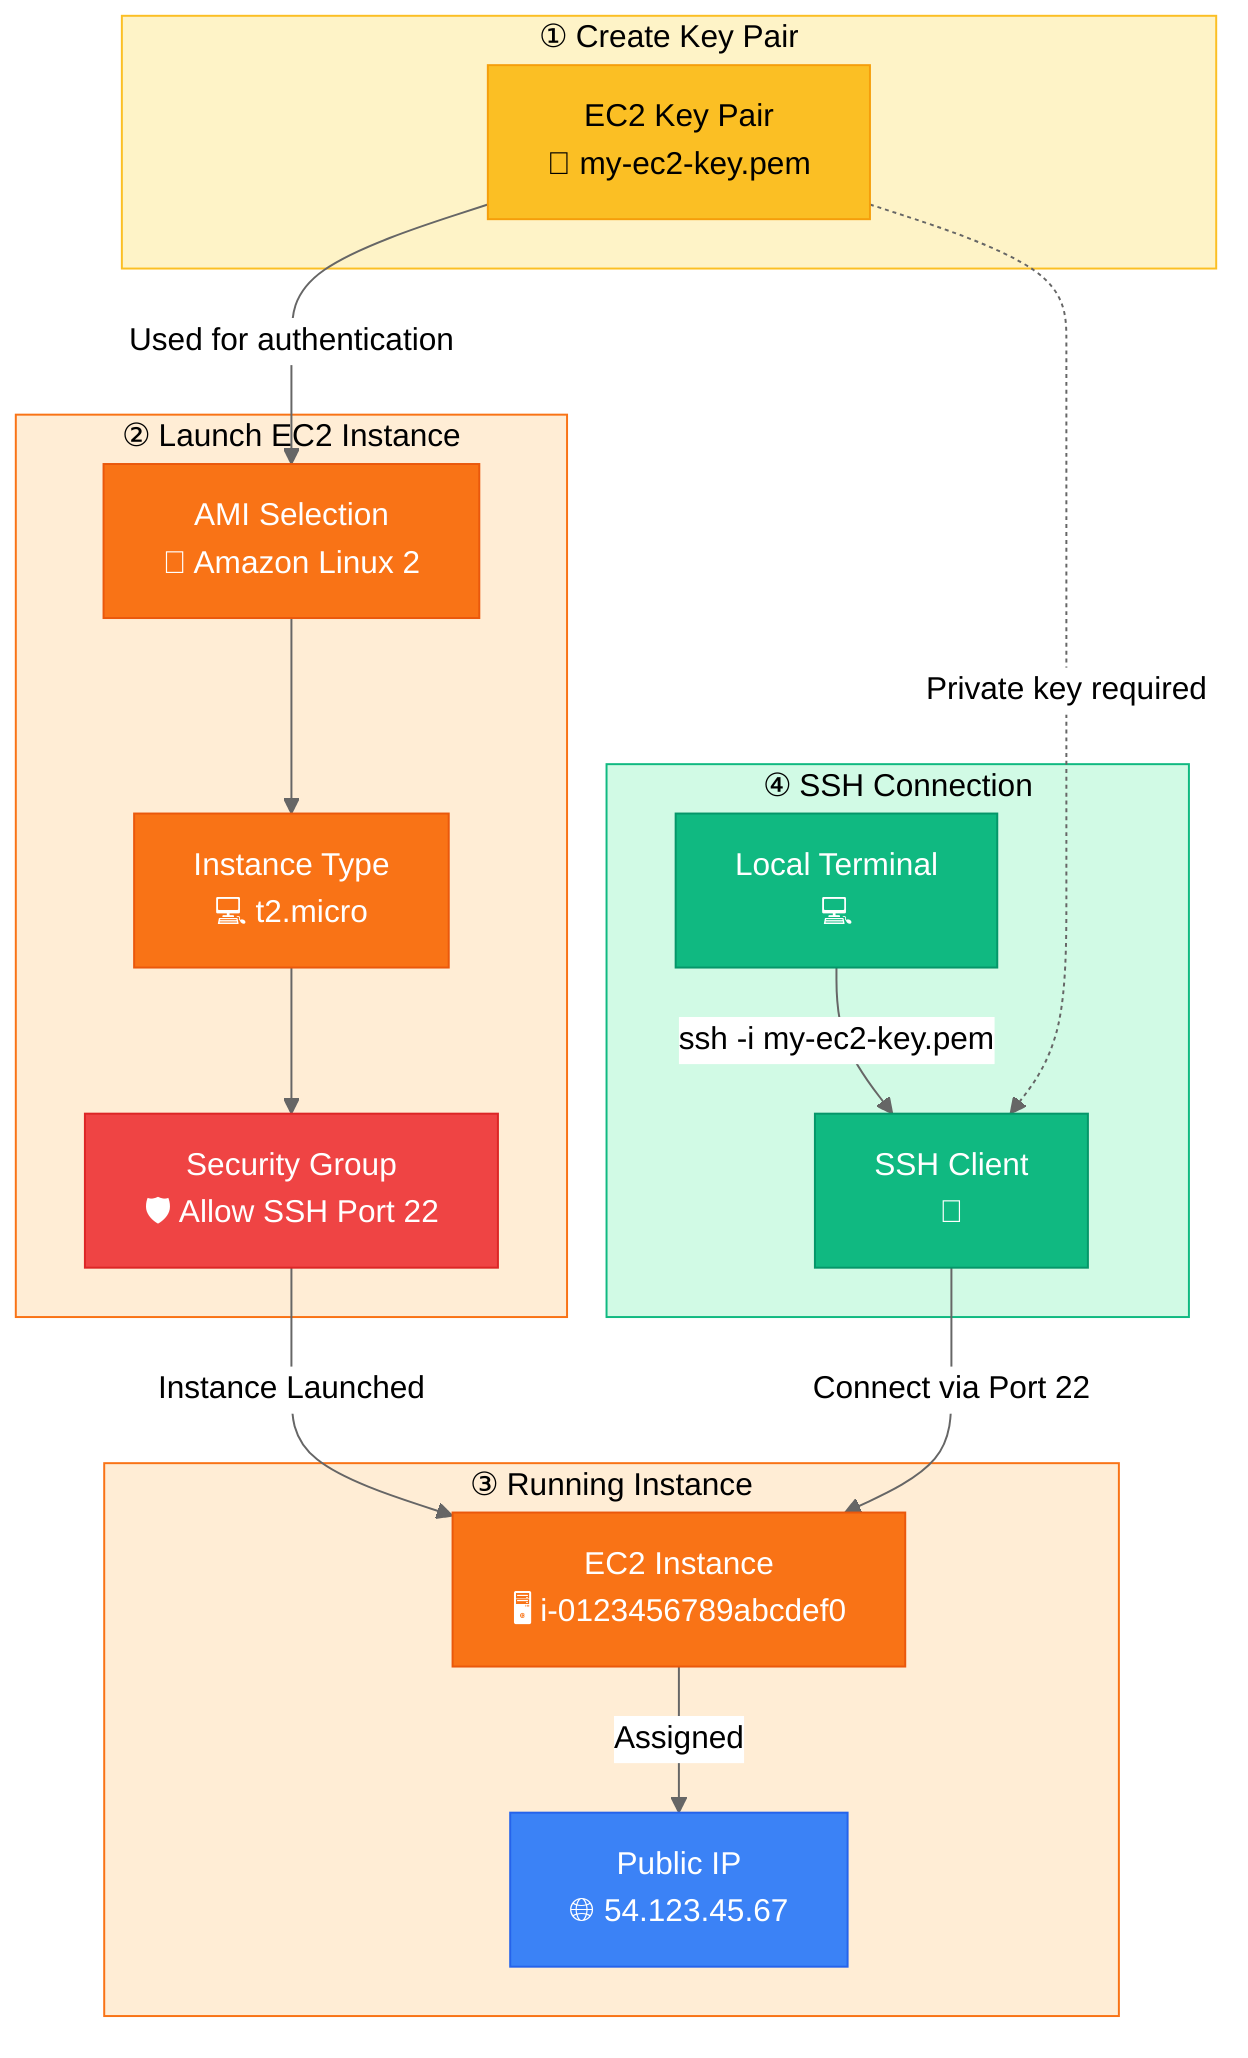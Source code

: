 %%{init: {'theme':'base', 'themeVariables': { 'primaryColor':'#fff','primaryTextColor':'#000','primaryBorderColor':'#F97316','lineColor':'#666'}}}%%
flowchart TB
    subgraph Step1["① Create Key Pair"]
        A[EC2 Key Pair<br/>🔑 my-ec2-key.pem]
    end
    
    subgraph Step2["② Launch EC2 Instance"]
        B[AMI Selection<br/>📀 Amazon Linux 2]
        C[Instance Type<br/>💻 t2.micro]
        D[Security Group<br/>🛡️ Allow SSH Port 22]
    end
    
    subgraph Step3["③ Running Instance"]
        E[EC2 Instance<br/>🖥️ i-0123456789abcdef0]
        F[Public IP<br/>🌐 54.123.45.67]
    end
    
    subgraph Step4["④ SSH Connection"]
        G[Local Terminal<br/>💻]
        H[SSH Client<br/>🔐]
    end
    
    A -->|"Used for authentication"| B
    B --> C
    C --> D
    D -->|"Instance Launched"| E
    E -->|"Assigned"| F
    G -->|"ssh -i my-ec2-key.pem"| H
    H -->|"Connect via Port 22"| E
    A -.->|"Private key required"| H
    
    style A fill:#FBBF24,stroke:#F59E0B,color:#000
    style B fill:#F97316,stroke:#EA580C,color:#fff
    style C fill:#F97316,stroke:#EA580C,color:#fff
    style D fill:#EF4444,stroke:#DC2626,color:#fff
    style E fill:#F97316,stroke:#EA580C,color:#fff
    style F fill:#3B82F6,stroke:#2563EB,color:#fff
    style G fill:#10B981,stroke:#059669,color:#fff
    style H fill:#10B981,stroke:#059669,color:#fff
    style Step1 fill:#FEF3C7,stroke:#FBBF24
    style Step2 fill:#FFEDD5,stroke:#F97316
    style Step3 fill:#FFEDD5,stroke:#F97316
    style Step4 fill:#D1FAE5,stroke:#10B981